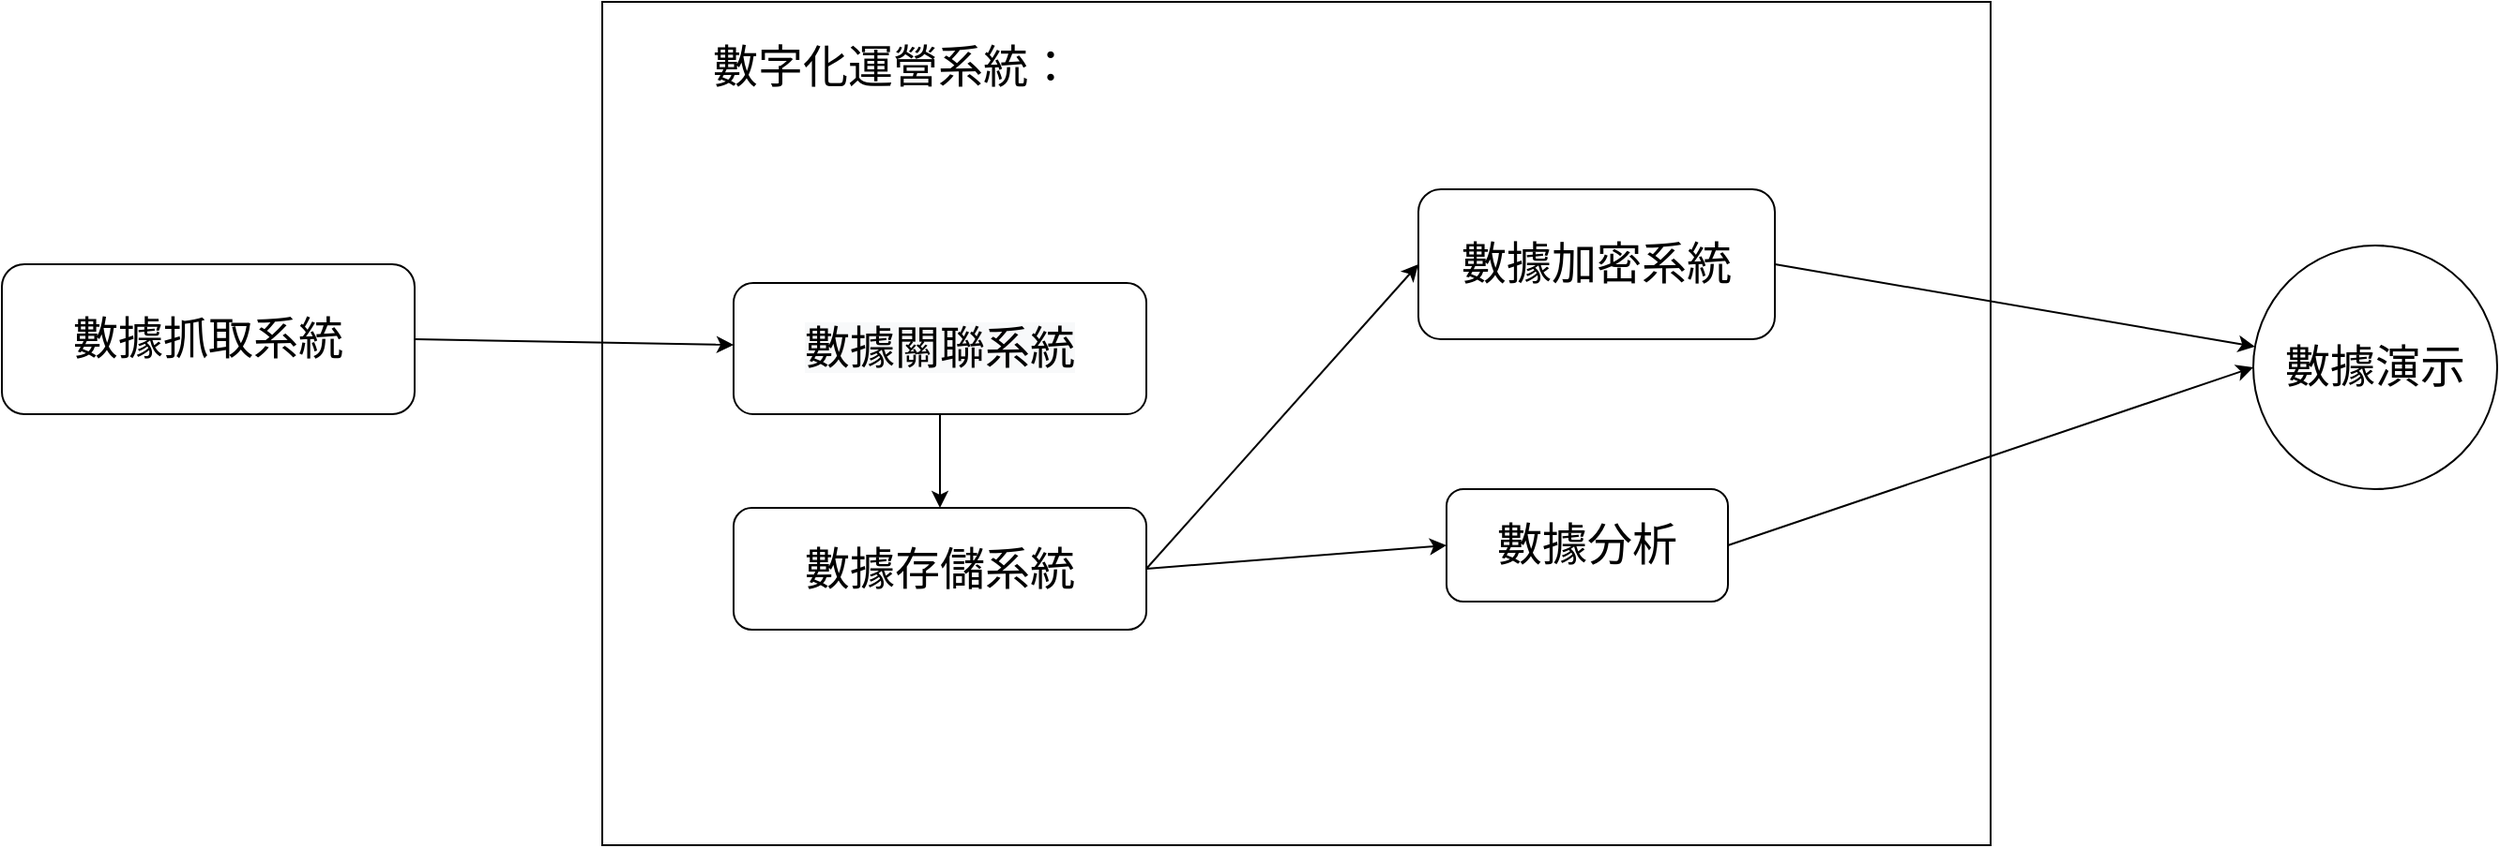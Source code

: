 <mxfile version="19.0.0" type="github">
  <diagram id="rnhGuTRhcy1jvnzxiQ4r" name="Page-1">
    <mxGraphModel dx="2417" dy="773" grid="1" gridSize="10" guides="1" tooltips="1" connect="1" arrows="1" fold="1" page="1" pageScale="1" pageWidth="827" pageHeight="1169" math="0" shadow="0">
      <root>
        <mxCell id="0" />
        <mxCell id="1" parent="0" />
        <mxCell id="vr6mQ7-A995NxgYllvrL-1" value="" style="rounded=0;whiteSpace=wrap;html=1;" vertex="1" parent="1">
          <mxGeometry x="100" y="230" width="740" height="450" as="geometry" />
        </mxCell>
        <mxCell id="vr6mQ7-A995NxgYllvrL-2" value="&lt;font style=&quot;font-size: 24px;&quot;&gt;數字化運營系統：&lt;/font&gt;" style="text;html=1;strokeColor=none;fillColor=none;align=center;verticalAlign=middle;whiteSpace=wrap;rounded=0;" vertex="1" parent="1">
          <mxGeometry x="110" y="250" width="290" height="30" as="geometry" />
        </mxCell>
        <mxCell id="vr6mQ7-A995NxgYllvrL-5" value="數據加密系統" style="rounded=1;whiteSpace=wrap;html=1;fontSize=24;" vertex="1" parent="1">
          <mxGeometry x="535" y="330" width="190" height="80" as="geometry" />
        </mxCell>
        <mxCell id="vr6mQ7-A995NxgYllvrL-7" value="數據抓取系統" style="rounded=1;whiteSpace=wrap;html=1;fontSize=24;" vertex="1" parent="1">
          <mxGeometry x="-220" y="370" width="220" height="80" as="geometry" />
        </mxCell>
        <mxCell id="vr6mQ7-A995NxgYllvrL-8" value="&lt;span style=&quot;color: rgb(0, 0, 0); font-family: Helvetica; font-size: 24px; font-style: normal; font-variant-ligatures: normal; font-variant-caps: normal; font-weight: 400; letter-spacing: normal; orphans: 2; text-align: center; text-indent: 0px; text-transform: none; widows: 2; word-spacing: 0px; -webkit-text-stroke-width: 0px; background-color: rgb(248, 249, 250); text-decoration-thickness: initial; text-decoration-style: initial; text-decoration-color: initial; float: none; display: inline !important;&quot;&gt;數據關聯系統&lt;/span&gt;" style="rounded=1;whiteSpace=wrap;html=1;fontSize=24;" vertex="1" parent="1">
          <mxGeometry x="170" y="380" width="220" height="70" as="geometry" />
        </mxCell>
        <mxCell id="vr6mQ7-A995NxgYllvrL-9" value="數據存儲系統" style="rounded=1;whiteSpace=wrap;html=1;fontSize=24;" vertex="1" parent="1">
          <mxGeometry x="170" y="500" width="220" height="65" as="geometry" />
        </mxCell>
        <mxCell id="vr6mQ7-A995NxgYllvrL-10" value="數據分析" style="rounded=1;whiteSpace=wrap;html=1;fontSize=24;" vertex="1" parent="1">
          <mxGeometry x="550" y="490" width="150" height="60" as="geometry" />
        </mxCell>
        <mxCell id="vr6mQ7-A995NxgYllvrL-11" value="數據演示" style="ellipse;whiteSpace=wrap;html=1;aspect=fixed;fontSize=24;" vertex="1" parent="1">
          <mxGeometry x="980" y="360" width="130" height="130" as="geometry" />
        </mxCell>
        <mxCell id="vr6mQ7-A995NxgYllvrL-12" value="" style="endArrow=classic;html=1;rounded=0;fontSize=24;exitX=1;exitY=0.5;exitDx=0;exitDy=0;entryX=0;entryY=0.5;entryDx=0;entryDy=0;" edge="1" parent="1" source="vr6mQ7-A995NxgYllvrL-9" target="vr6mQ7-A995NxgYllvrL-5">
          <mxGeometry width="50" height="50" relative="1" as="geometry">
            <mxPoint x="470" y="460" as="sourcePoint" />
            <mxPoint x="520" y="410" as="targetPoint" />
          </mxGeometry>
        </mxCell>
        <mxCell id="vr6mQ7-A995NxgYllvrL-14" value="" style="endArrow=classic;html=1;rounded=0;fontSize=24;exitX=1;exitY=0.5;exitDx=0;exitDy=0;entryX=0;entryY=0.5;entryDx=0;entryDy=0;" edge="1" parent="1" source="vr6mQ7-A995NxgYllvrL-9" target="vr6mQ7-A995NxgYllvrL-10">
          <mxGeometry width="50" height="50" relative="1" as="geometry">
            <mxPoint x="470" y="460" as="sourcePoint" />
            <mxPoint x="520" y="410" as="targetPoint" />
          </mxGeometry>
        </mxCell>
        <mxCell id="vr6mQ7-A995NxgYllvrL-15" value="" style="endArrow=classic;html=1;rounded=0;fontSize=24;exitX=1;exitY=0.5;exitDx=0;exitDy=0;" edge="1" parent="1" source="vr6mQ7-A995NxgYllvrL-5" target="vr6mQ7-A995NxgYllvrL-11">
          <mxGeometry width="50" height="50" relative="1" as="geometry">
            <mxPoint x="470" y="460" as="sourcePoint" />
            <mxPoint x="520" y="410" as="targetPoint" />
          </mxGeometry>
        </mxCell>
        <mxCell id="vr6mQ7-A995NxgYllvrL-17" value="" style="endArrow=classic;html=1;rounded=0;fontSize=24;exitX=1;exitY=0.5;exitDx=0;exitDy=0;entryX=0;entryY=0.5;entryDx=0;entryDy=0;" edge="1" parent="1" source="vr6mQ7-A995NxgYllvrL-10" target="vr6mQ7-A995NxgYllvrL-11">
          <mxGeometry width="50" height="50" relative="1" as="geometry">
            <mxPoint x="470" y="460" as="sourcePoint" />
            <mxPoint x="520" y="410" as="targetPoint" />
          </mxGeometry>
        </mxCell>
        <mxCell id="vr6mQ7-A995NxgYllvrL-18" value="" style="endArrow=classic;html=1;rounded=0;fontSize=24;exitX=1;exitY=0.5;exitDx=0;exitDy=0;" edge="1" parent="1" source="vr6mQ7-A995NxgYllvrL-7" target="vr6mQ7-A995NxgYllvrL-8">
          <mxGeometry width="50" height="50" relative="1" as="geometry">
            <mxPoint x="470" y="460" as="sourcePoint" />
            <mxPoint x="520" y="410" as="targetPoint" />
          </mxGeometry>
        </mxCell>
        <mxCell id="vr6mQ7-A995NxgYllvrL-19" value="" style="endArrow=classic;html=1;rounded=0;fontSize=24;exitX=0.5;exitY=1;exitDx=0;exitDy=0;" edge="1" parent="1" source="vr6mQ7-A995NxgYllvrL-8" target="vr6mQ7-A995NxgYllvrL-9">
          <mxGeometry width="50" height="50" relative="1" as="geometry">
            <mxPoint x="470" y="460" as="sourcePoint" />
            <mxPoint x="520" y="410" as="targetPoint" />
          </mxGeometry>
        </mxCell>
      </root>
    </mxGraphModel>
  </diagram>
</mxfile>
